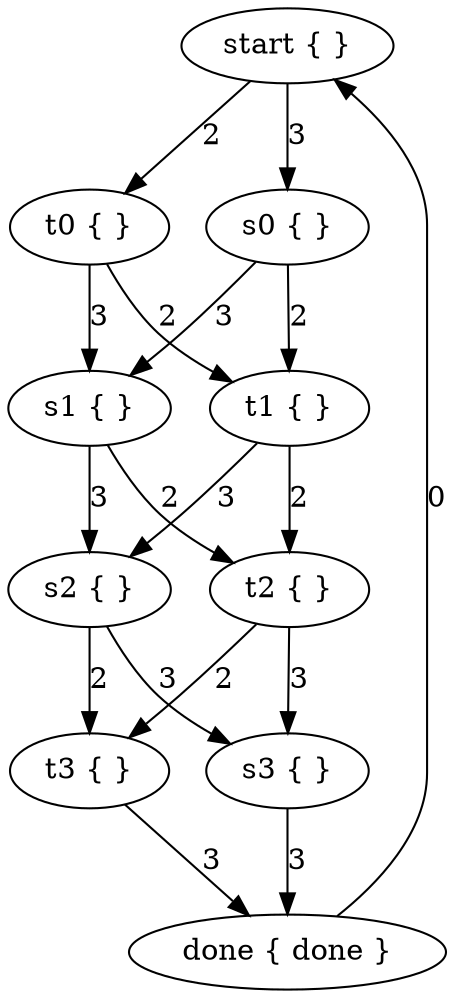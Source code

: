 // (E True U[12] done) && (A True U[16] done)
digraph {
    start      [label = "start { }"];
    s0     [label = "s0 { }"];
    t0     [label = "t0 { }"];
    s1     [label = "s1 { }"];
    t1     [label = "t1 { }"];
    s2     [label = "s2 { }"];
    t2     [label = "t2 { }"];
    s3     [label = "s3 { }"];
    t3     [label = "t3 { }"];
    done   [label = "done { done }"];
    start -> s0 [label = "3"];
    start -> t0 [label = "2"];
    s0 -> s1 [label = "3"];
    s0 -> t1 [label = "2"];
    t0 -> s1 [label = "3"];
    t0 -> t1 [label = "2"];
    s1 -> s2 [label = "3"];
    s1 -> t2 [label = "2"];
    t1 -> s2 [label = "3"];
    t1 -> t2 [label = "2"];
    s2 -> s3 [label = "3"];
    s2 -> t3 [label = "2"];
    t2 -> s3 [label = "3"];
    t2 -> t3 [label = "2"];
    s3 -> done [label = "3"];
    t3 -> done [label = "3"];
    done -> start [label = "0"];
}